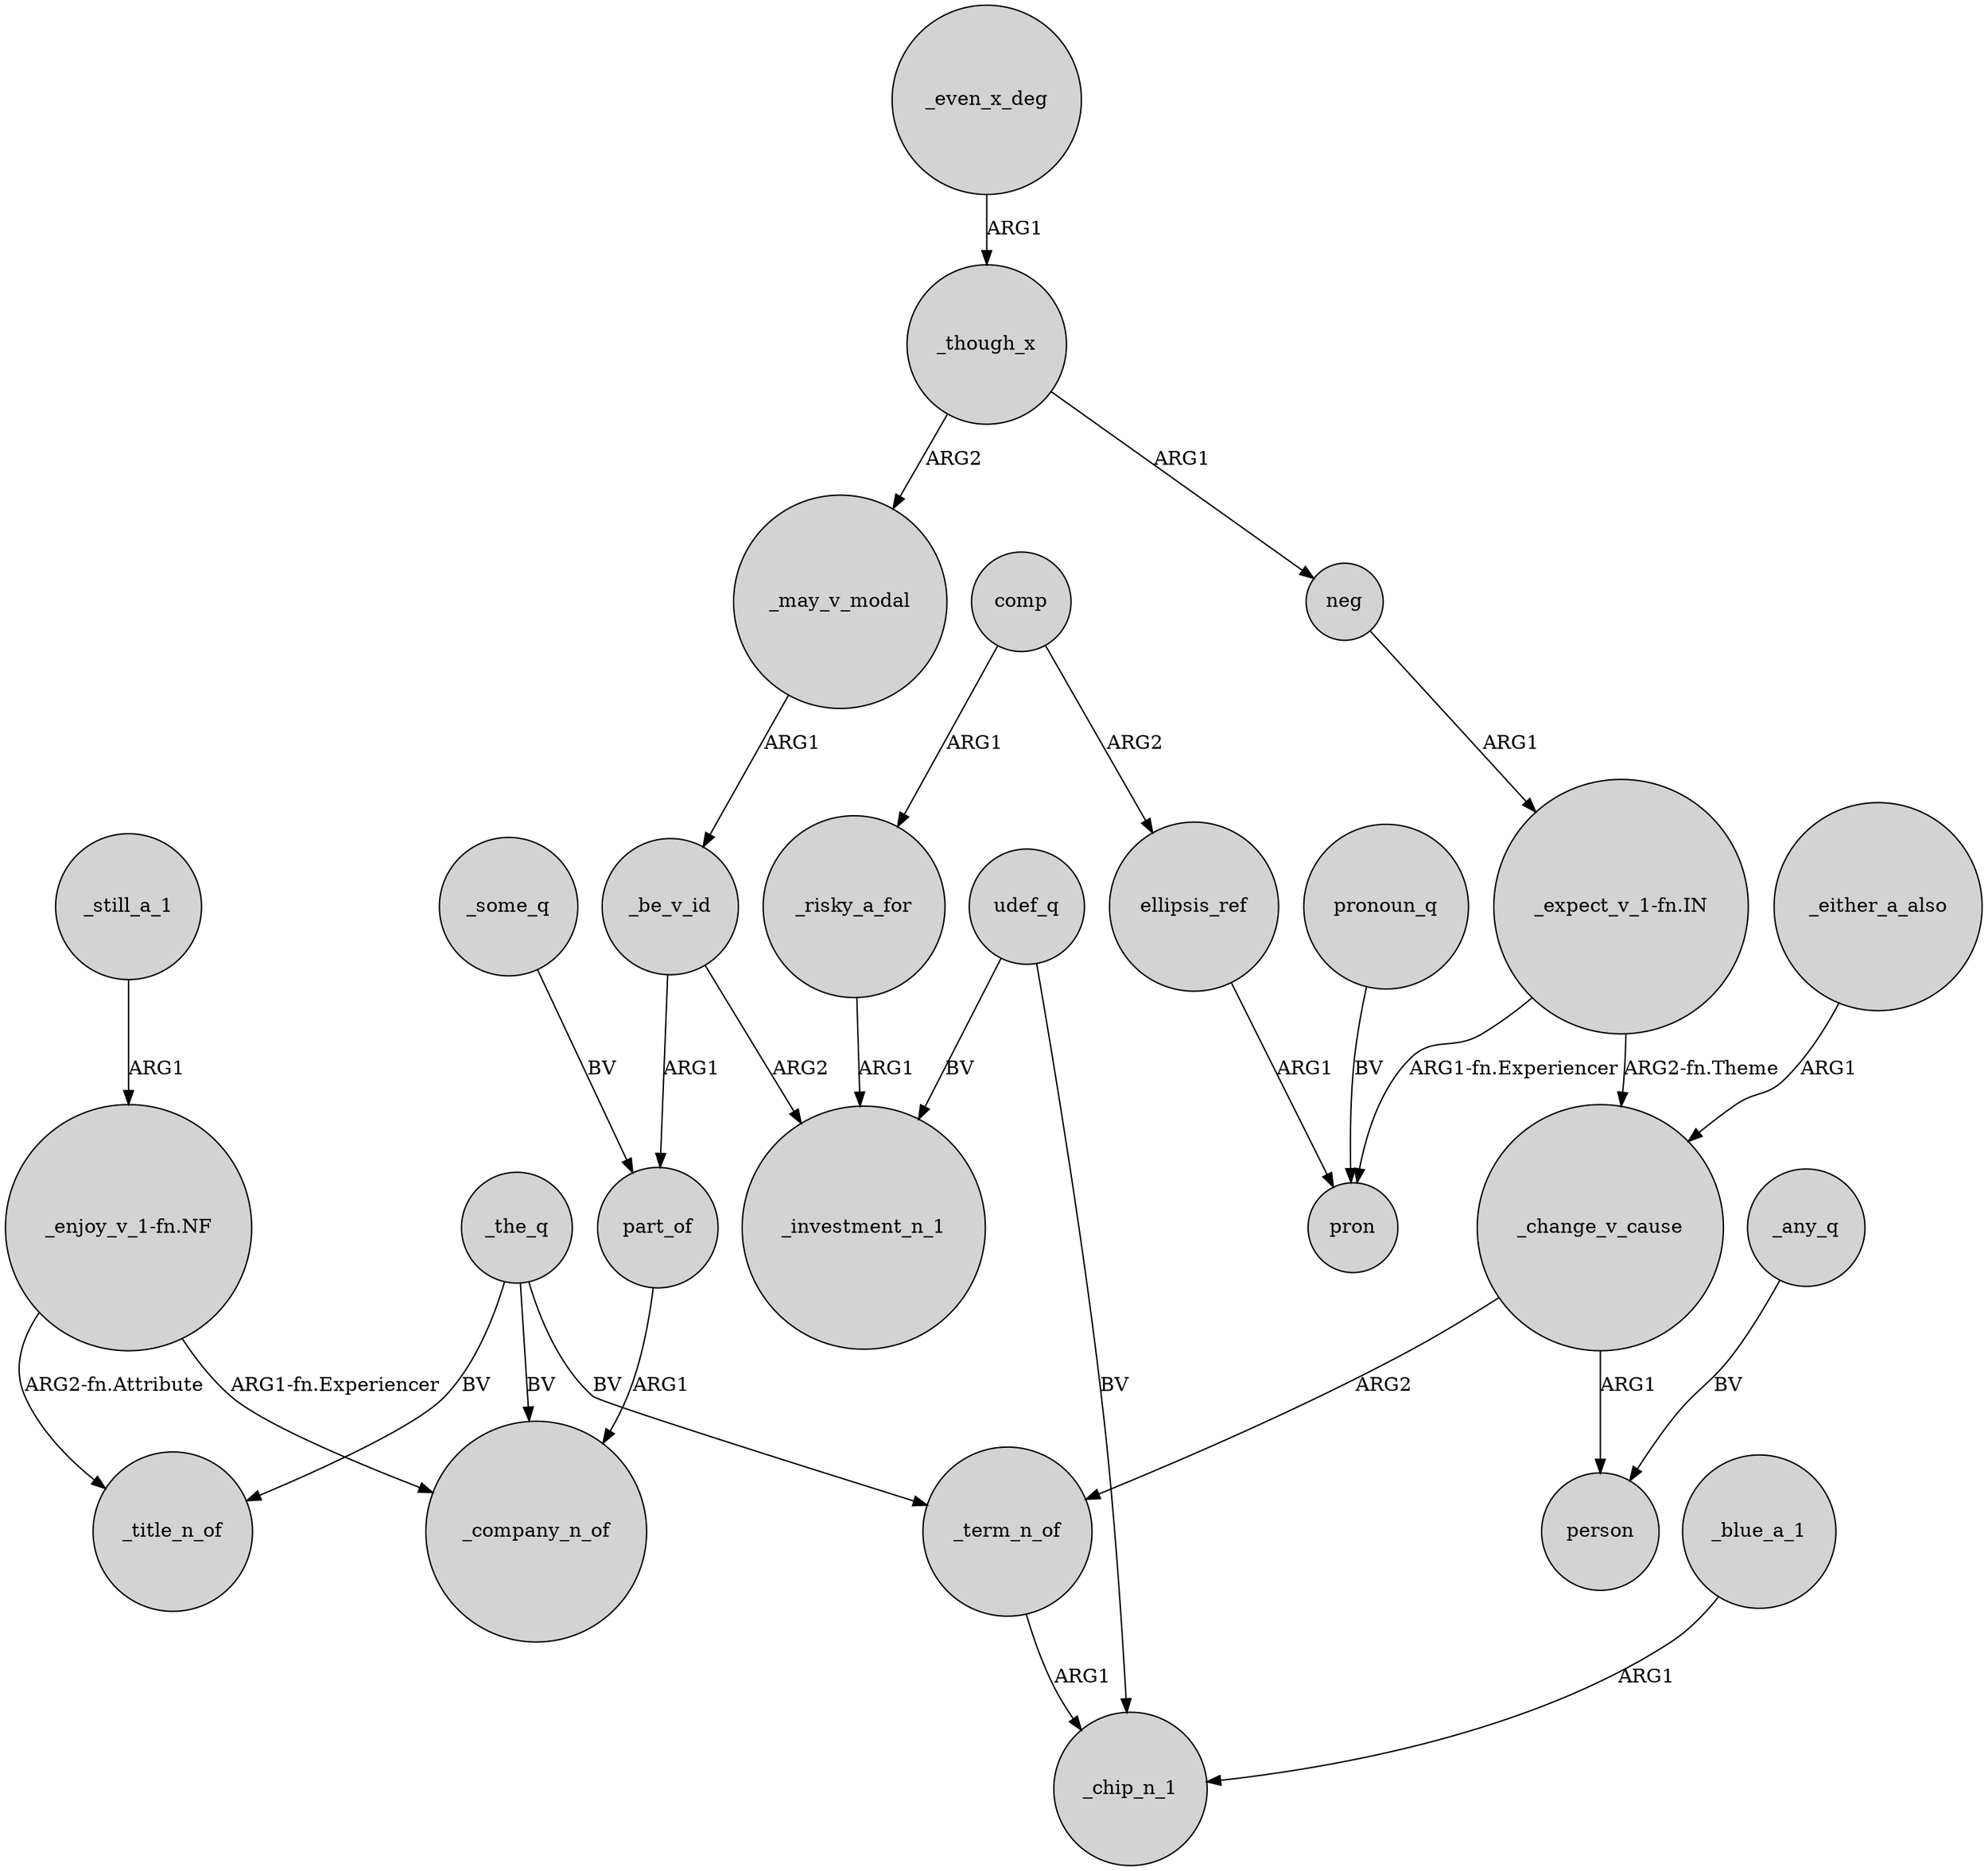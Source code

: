 digraph {
	node [shape=circle style=filled]
	_be_v_id -> part_of [label=ARG1]
	_the_q -> _title_n_of [label=BV]
	_though_x -> neg [label=ARG1]
	"_enjoy_v_1-fn.NF" -> _title_n_of [label="ARG2-fn.Attribute"]
	comp -> ellipsis_ref [label=ARG2]
	comp -> _risky_a_for [label=ARG1]
	_term_n_of -> _chip_n_1 [label=ARG1]
	udef_q -> _chip_n_1 [label=BV]
	_even_x_deg -> _though_x [label=ARG1]
	ellipsis_ref -> pron [label=ARG1]
	_change_v_cause -> _term_n_of [label=ARG2]
	_though_x -> _may_v_modal [label=ARG2]
	_the_q -> _company_n_of [label=BV]
	_some_q -> part_of [label=BV]
	_the_q -> _term_n_of [label=BV]
	pronoun_q -> pron [label=BV]
	_risky_a_for -> _investment_n_1 [label=ARG1]
	part_of -> _company_n_of [label=ARG1]
	_be_v_id -> _investment_n_1 [label=ARG2]
	_either_a_also -> _change_v_cause [label=ARG1]
	_still_a_1 -> "_enjoy_v_1-fn.NF" [label=ARG1]
	_blue_a_1 -> _chip_n_1 [label=ARG1]
	"_expect_v_1-fn.IN" -> _change_v_cause [label="ARG2-fn.Theme"]
	"_expect_v_1-fn.IN" -> pron [label="ARG1-fn.Experiencer"]
	_change_v_cause -> person [label=ARG1]
	_may_v_modal -> _be_v_id [label=ARG1]
	udef_q -> _investment_n_1 [label=BV]
	_any_q -> person [label=BV]
	neg -> "_expect_v_1-fn.IN" [label=ARG1]
	"_enjoy_v_1-fn.NF" -> _company_n_of [label="ARG1-fn.Experiencer"]
}
